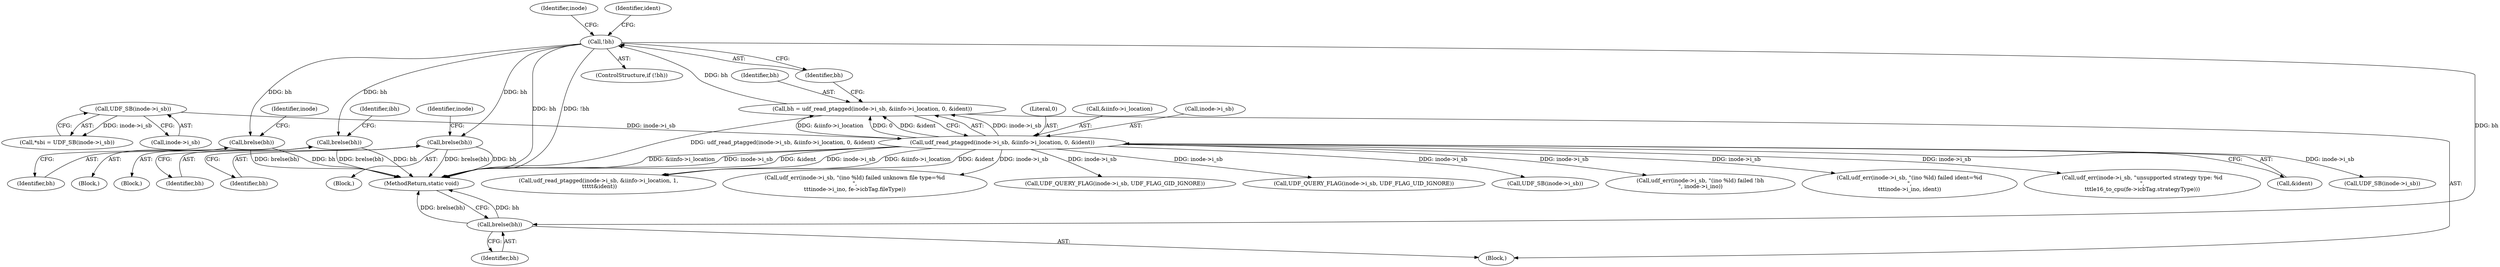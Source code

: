digraph "0_linux_c03aa9f6e1f938618e6db2e23afef0574efeeb65@pointer" {
"1000140" [label="(Call,!bh)"];
"1000126" [label="(Call,bh = udf_read_ptagged(inode->i_sb, &iinfo->i_location, 0, &ident))"];
"1000128" [label="(Call,udf_read_ptagged(inode->i_sb, &iinfo->i_location, 0, &ident))"];
"1000121" [label="(Call,UDF_SB(inode->i_sb))"];
"1000176" [label="(Call,brelse(bh))"];
"1000284" [label="(Call,brelse(bh))"];
"1000319" [label="(Call,brelse(bh))"];
"1001154" [label="(Call,brelse(bh))"];
"1000145" [label="(Identifier,inode)"];
"1000166" [label="(Block,)"];
"1000177" [label="(Identifier,bh)"];
"1000322" [label="(Identifier,inode)"];
"1000121" [label="(Call,UDF_SB(inode->i_sb))"];
"1000137" [label="(Call,&ident)"];
"1000600" [label="(Call,UDF_SB(inode->i_sb))"];
"1000208" [label="(Call,udf_read_ptagged(inode->i_sb, &iinfo->i_location, 1,\n \t\t\t\t\t&ident))"];
"1000287" [label="(Identifier,ibh)"];
"1000140" [label="(Call,!bh)"];
"1000122" [label="(Call,inode->i_sb)"];
"1000127" [label="(Identifier,bh)"];
"1000105" [label="(Block,)"];
"1000179" [label="(Identifier,inode)"];
"1001098" [label="(Call,udf_err(inode->i_sb, \"(ino %ld) failed unknown file type=%d\n\",\n\t\t\tinode->i_ino, fe->icbTag.fileType))"];
"1000126" [label="(Call,bh = udf_read_ptagged(inode->i_sb, &iinfo->i_location, 0, &ident))"];
"1001154" [label="(Call,brelse(bh))"];
"1000285" [label="(Identifier,bh)"];
"1000619" [label="(Call,UDF_QUERY_FLAG(inode->i_sb, UDF_FLAG_GID_IGNORE))"];
"1000128" [label="(Call,udf_read_ptagged(inode->i_sb, &iinfo->i_location, 0, &ident))"];
"1000139" [label="(ControlStructure,if (!bh))"];
"1000585" [label="(Call,UDF_QUERY_FLAG(inode->i_sb, UDF_FLAG_UID_IGNORE))"];
"1000634" [label="(Call,UDF_SB(inode->i_sb))"];
"1000119" [label="(Call,*sbi = UDF_SB(inode->i_sb))"];
"1000143" [label="(Call,udf_err(inode->i_sb, \"(ino %ld) failed !bh\n\", inode->i_ino))"];
"1000136" [label="(Literal,0)"];
"1000176" [label="(Call,brelse(bh))"];
"1001155" [label="(Identifier,bh)"];
"1000274" [label="(Block,)"];
"1000132" [label="(Call,&iinfo->i_location)"];
"1000157" [label="(Identifier,ident)"];
"1000167" [label="(Call,udf_err(inode->i_sb, \"(ino %ld) failed ident=%d\n\",\n\t\t\tinode->i_ino, ident))"];
"1000141" [label="(Identifier,bh)"];
"1000307" [label="(Block,)"];
"1001156" [label="(MethodReturn,static void)"];
"1000308" [label="(Call,udf_err(inode->i_sb, \"unsupported strategy type: %d\n\",\n\t\t\tle16_to_cpu(fe->icbTag.strategyType)))"];
"1000320" [label="(Identifier,bh)"];
"1000284" [label="(Call,brelse(bh))"];
"1000319" [label="(Call,brelse(bh))"];
"1000129" [label="(Call,inode->i_sb)"];
"1000140" -> "1000139"  [label="AST: "];
"1000140" -> "1000141"  [label="CFG: "];
"1000141" -> "1000140"  [label="AST: "];
"1000145" -> "1000140"  [label="CFG: "];
"1000157" -> "1000140"  [label="CFG: "];
"1000140" -> "1001156"  [label="DDG: bh"];
"1000140" -> "1001156"  [label="DDG: !bh"];
"1000126" -> "1000140"  [label="DDG: bh"];
"1000140" -> "1000176"  [label="DDG: bh"];
"1000140" -> "1000284"  [label="DDG: bh"];
"1000140" -> "1000319"  [label="DDG: bh"];
"1000140" -> "1001154"  [label="DDG: bh"];
"1000126" -> "1000105"  [label="AST: "];
"1000126" -> "1000128"  [label="CFG: "];
"1000127" -> "1000126"  [label="AST: "];
"1000128" -> "1000126"  [label="AST: "];
"1000141" -> "1000126"  [label="CFG: "];
"1000126" -> "1001156"  [label="DDG: udf_read_ptagged(inode->i_sb, &iinfo->i_location, 0, &ident)"];
"1000128" -> "1000126"  [label="DDG: inode->i_sb"];
"1000128" -> "1000126"  [label="DDG: &iinfo->i_location"];
"1000128" -> "1000126"  [label="DDG: 0"];
"1000128" -> "1000126"  [label="DDG: &ident"];
"1000128" -> "1000137"  [label="CFG: "];
"1000129" -> "1000128"  [label="AST: "];
"1000132" -> "1000128"  [label="AST: "];
"1000136" -> "1000128"  [label="AST: "];
"1000137" -> "1000128"  [label="AST: "];
"1000128" -> "1001156"  [label="DDG: &iinfo->i_location"];
"1000128" -> "1001156"  [label="DDG: inode->i_sb"];
"1000128" -> "1001156"  [label="DDG: &ident"];
"1000121" -> "1000128"  [label="DDG: inode->i_sb"];
"1000128" -> "1000143"  [label="DDG: inode->i_sb"];
"1000128" -> "1000167"  [label="DDG: inode->i_sb"];
"1000128" -> "1000208"  [label="DDG: inode->i_sb"];
"1000128" -> "1000208"  [label="DDG: &iinfo->i_location"];
"1000128" -> "1000208"  [label="DDG: &ident"];
"1000128" -> "1000308"  [label="DDG: inode->i_sb"];
"1000128" -> "1000585"  [label="DDG: inode->i_sb"];
"1000128" -> "1000600"  [label="DDG: inode->i_sb"];
"1000128" -> "1000619"  [label="DDG: inode->i_sb"];
"1000128" -> "1000634"  [label="DDG: inode->i_sb"];
"1000128" -> "1001098"  [label="DDG: inode->i_sb"];
"1000121" -> "1000119"  [label="AST: "];
"1000121" -> "1000122"  [label="CFG: "];
"1000122" -> "1000121"  [label="AST: "];
"1000119" -> "1000121"  [label="CFG: "];
"1000121" -> "1000119"  [label="DDG: inode->i_sb"];
"1000176" -> "1000166"  [label="AST: "];
"1000176" -> "1000177"  [label="CFG: "];
"1000177" -> "1000176"  [label="AST: "];
"1000179" -> "1000176"  [label="CFG: "];
"1000176" -> "1001156"  [label="DDG: brelse(bh)"];
"1000176" -> "1001156"  [label="DDG: bh"];
"1000284" -> "1000274"  [label="AST: "];
"1000284" -> "1000285"  [label="CFG: "];
"1000285" -> "1000284"  [label="AST: "];
"1000287" -> "1000284"  [label="CFG: "];
"1000284" -> "1001156"  [label="DDG: bh"];
"1000284" -> "1001156"  [label="DDG: brelse(bh)"];
"1000319" -> "1000307"  [label="AST: "];
"1000319" -> "1000320"  [label="CFG: "];
"1000320" -> "1000319"  [label="AST: "];
"1000322" -> "1000319"  [label="CFG: "];
"1000319" -> "1001156"  [label="DDG: brelse(bh)"];
"1000319" -> "1001156"  [label="DDG: bh"];
"1001154" -> "1000105"  [label="AST: "];
"1001154" -> "1001155"  [label="CFG: "];
"1001155" -> "1001154"  [label="AST: "];
"1001156" -> "1001154"  [label="CFG: "];
"1001154" -> "1001156"  [label="DDG: bh"];
"1001154" -> "1001156"  [label="DDG: brelse(bh)"];
}
